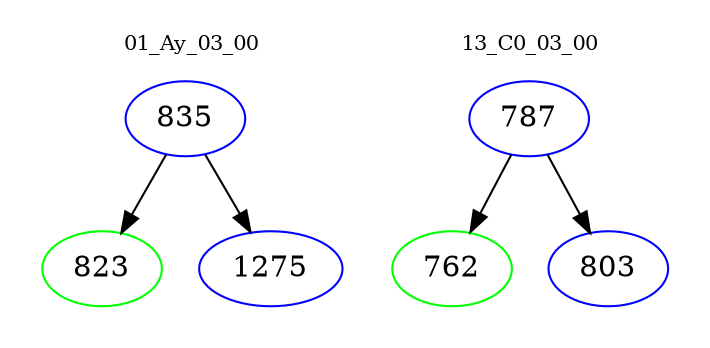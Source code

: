 digraph{
subgraph cluster_0 {
color = white
label = "01_Ay_03_00";
fontsize=10;
T0_835 [label="835", color="blue"]
T0_835 -> T0_823 [color="black"]
T0_823 [label="823", color="green"]
T0_835 -> T0_1275 [color="black"]
T0_1275 [label="1275", color="blue"]
}
subgraph cluster_1 {
color = white
label = "13_C0_03_00";
fontsize=10;
T1_787 [label="787", color="blue"]
T1_787 -> T1_762 [color="black"]
T1_762 [label="762", color="green"]
T1_787 -> T1_803 [color="black"]
T1_803 [label="803", color="blue"]
}
}
